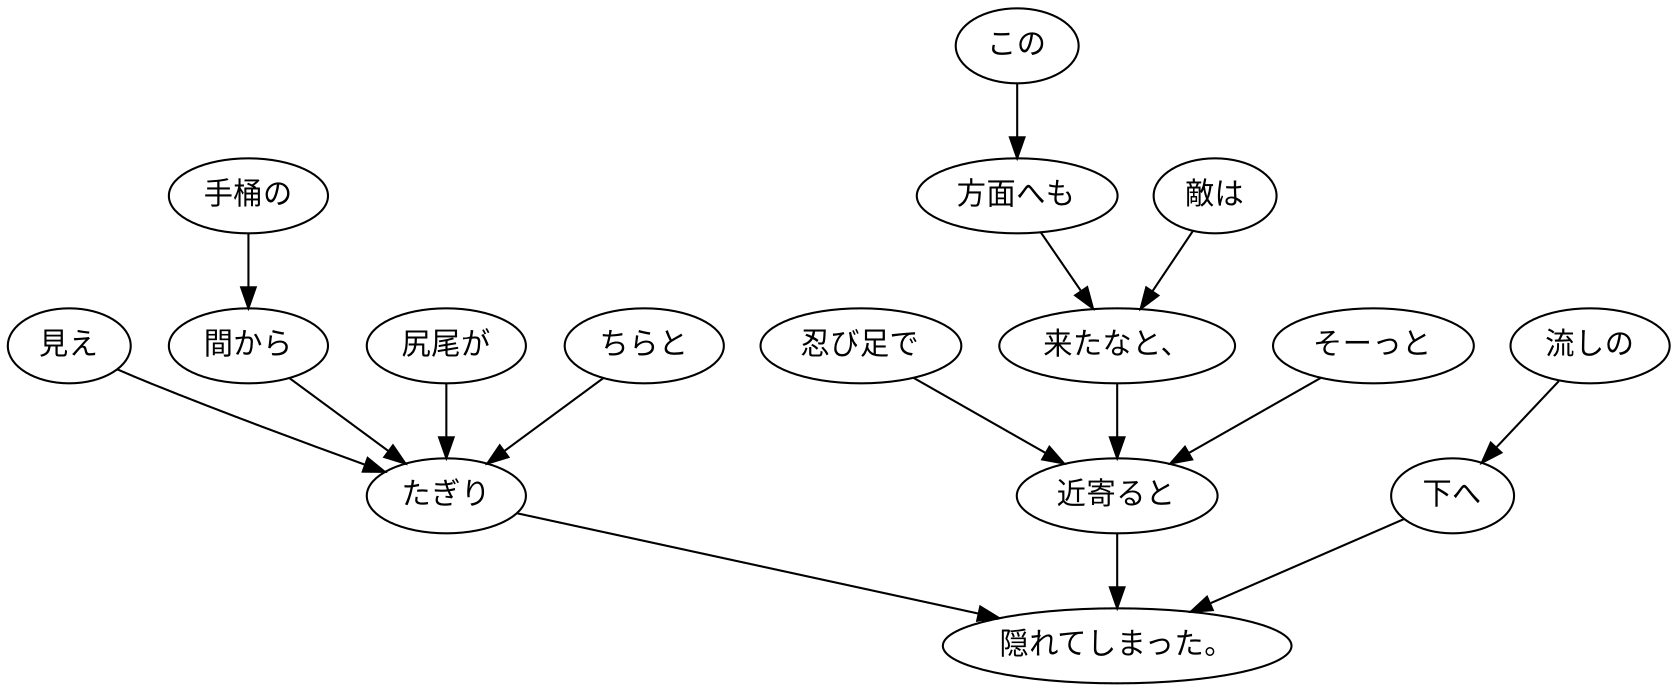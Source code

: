 digraph graph3306 {
	node0 [label="敵は"];
	node1 [label="この"];
	node2 [label="方面へも"];
	node3 [label="来たなと、"];
	node4 [label="そーっと"];
	node5 [label="忍び足で"];
	node6 [label="近寄ると"];
	node7 [label="手桶の"];
	node8 [label="間から"];
	node9 [label="尻尾が"];
	node10 [label="ちらと"];
	node11 [label="見え"];
	node12 [label="たぎり"];
	node13 [label="流しの"];
	node14 [label="下へ"];
	node15 [label="隠れてしまった。"];
	node0 -> node3;
	node1 -> node2;
	node2 -> node3;
	node3 -> node6;
	node4 -> node6;
	node5 -> node6;
	node6 -> node15;
	node7 -> node8;
	node8 -> node12;
	node9 -> node12;
	node10 -> node12;
	node11 -> node12;
	node12 -> node15;
	node13 -> node14;
	node14 -> node15;
}

